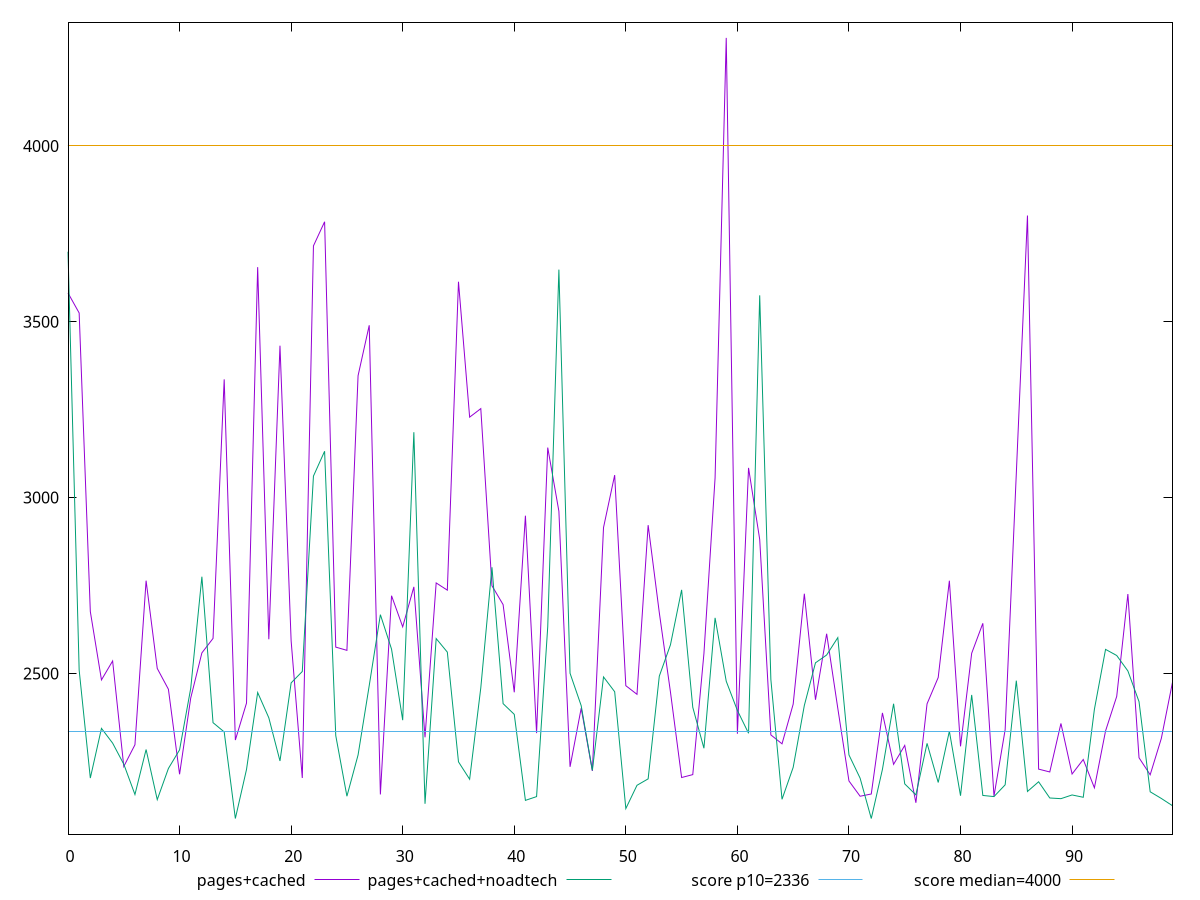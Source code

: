 reset

$pagesCached <<EOF
0 3581.8775000000005
1 3525.0095
2 2676.0694999999996
3 2481.7255
4 2535.5639999999994
5 2235.5925
6 2297.3240000000005
7 2763.8329999999996
8 2514.228
9 2455.1055
10 2213.3859999999995
11 2430.1794999999997
12 2558.5229999999992
13 2599.702
14 3336.325999999999
15 2310.7085
16 2415.808
17 3655.3720000000003
18 2597.3385000000003
19 3431.9945000000002
20 2592.7129999999997
21 2202.8135
22 3715.7509999999997
23 3784.3785
24 2574.9505
25 2565.7325
26 3346.6855000000005
27 3490.022
28 2156.0265
29 2721.0855
30 2632.6639999999998
31 2746.2095
32 2318.5734999999995
33 2757.4354999999996
34 2736.872999999999
35 3613.8469999999998
36 3228.8305
37 3253.1020000000008
38 2749.4560000000006
39 2695.736
40 2446.5255000000006
41 2948.6845000000003
42 2330.492
43 3142.2345000000005
44 2961.3115
45 2234.5775000000003
46 2401.365
47 2222.9285
48 2914.8695
49 3064.051
50 2465.223
51 2440.758
52 2921.738
53 2672.955
54 2447.2639999999997
55 2204.168
56 2212.4345000000003
57 2556.4379999999996
58 3056.1195000000007
59 4307.1055
60 2328.5190000000002
61 3084.538000000001
62 2881.1319999999996
63 2325.3589999999995
64 2299.9835000000003
65 2412.8435000000004
66 2726.6759999999995
67 2425.2515
68 2612.974
69 2400.7770000000005
70 2194.3505
71 2150.951
72 2157.325
73 2387.8825
74 2241.6229999999996
75 2295.4514999999997
76 2132.3865
77 2413.7125
78 2488.5584999999996
79 2763.736000000001
80 2292.8555
81 2557.4255
82 2642.6259999999997
83 2151.2744999999995
84 2340.1354999999994
85 3068.3315000000007
86 3802.1020000000008
87 2228.0395
88 2219.9695
89 2357.9535000000005
90 2214.1615
91 2255.483
92 2174.9300000000003
93 2336.657
94 2434.7885000000006
95 2725.7999999999993
96 2260.353
97 2211.9834999999994
98 2315.5104999999994
99 2475.0814999999993
EOF

$pagesCachedNoadtech <<EOF
0 3699.0849999999996
1 2509.5734999999995
2 2202.6225
3 2343.9065
4 2301.969
5 2242.0025
6 2155.8559999999998
7 2283.786
8 2141.2920000000004
9 2229.974
10 2282.7574999999997
11 2457.8185
12 2775.196
13 2360.0675
14 2333.8525
15 2087.6465
16 2226.9930000000004
17 2445.8545000000004
18 2373.9395000000004
19 2251.2259999999997
20 2473.2170000000006
21 2505.674000000001
22 3061.1995
23 3131.8640000000005
24 2323.4464999999996
25 2151.0159999999996
26 2268.3199999999997
27 2465.58
28 2667.2459999999996
29 2569.1904999999997
30 2367.208
31 3185.924
32 2129.4725
33 2599.2825000000003
34 2560.7545
35 2248.7034999999996
36 2199.339
37 2459.115
38 2802.016
39 2414.1690000000003
40 2383.732
41 2139.2074999999995
42 2149.905
43 2632.4070000000006
44 3648.2659999999996
45 2500.6125
46 2408.3885
47 2224.3859999999995
48 2490.1545000000006
49 2448.1095000000005
50 2115.8985000000002
51 2182.025
52 2200.3565
53 2492.4120000000003
54 2581.4359999999997
55 2737.7479999999996
56 2403.9224999999997
57 2287.405
58 2658.1549999999997
59 2477.8450000000007
60 2394.8475
61 2329.9805
62 3575.0975
63 2482.9630000000006
64 2142.2395
65 2233.0349999999994
66 2409.0445
67 2530.3215
68 2552.572
69 2601.9665000000005
70 2268.4465000000005
71 2202.2650000000003
72 2087.5954999999994
73 2227.268
74 2413.96
75 2186.0235000000002
76 2154.8715
77 2301.3055000000004
78 2190.077
79 2335.9825
80 2152.3414999999995
81 2439.0675
82 2153.1995
83 2149.938
84 2183.4165
85 2479.5245000000004
86 2164.4965
87 2192.046
88 2145.973
89 2144.0365
90 2154.591
91 2147.9965
92 2398.1420000000003
93 2568.5250000000005
94 2551.1150000000007
95 2507.218
96 2419.9384999999997
97 2163.6165
98 2144.6085000000003
99 2123.8900000000003
EOF

set key outside below
set xrange [0:99]
set yrange [2043.2052999999994:4351.4956999999995]
set trange [2043.2052999999994:4351.4956999999995]
set terminal svg size 640, 520 enhanced background rgb 'white'
set output "report_00013_2021-02-09T12-04-24.940Z/first-meaningful-paint/comparison/line/1_vs_2.svg"

plot $pagesCached title "pages+cached" with line, \
     $pagesCachedNoadtech title "pages+cached+noadtech" with line, \
     2336 title "score p10=2336", \
     4000 title "score median=4000"

reset
